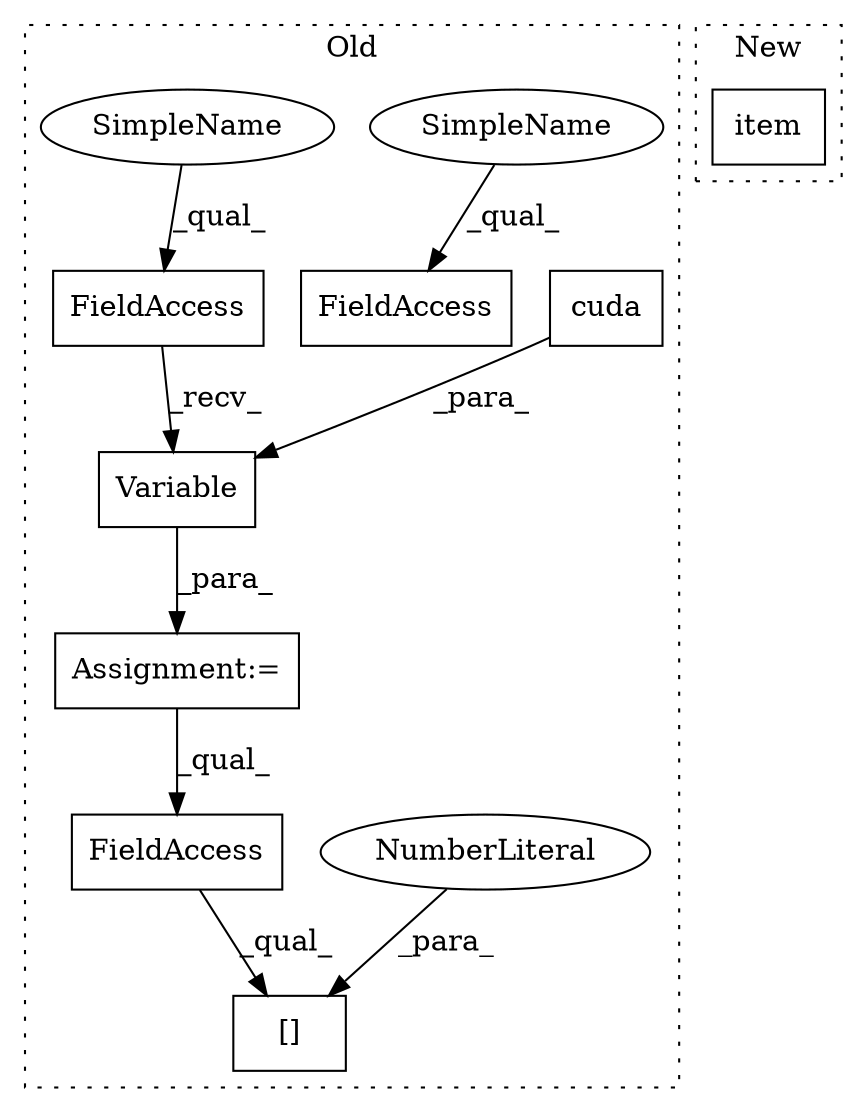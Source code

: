 digraph G {
subgraph cluster0 {
1 [label="cuda" a="32" s="8896" l="6" shape="box"];
3 [label="Assignment:=" a="7" s="8864" l="1" shape="box"];
4 [label="[]" a="2" s="10473,10484" l="10,1" shape="box"];
5 [label="NumberLiteral" a="34" s="10483" l="1" shape="ellipse"];
6 [label="FieldAccess" a="22" s="10473" l="9" shape="box"];
7 [label="Variable" a="32" s="8880,8907" l="9,1" shape="box"];
8 [label="FieldAccess" a="22" s="8865" l="14" shape="box"];
9 [label="FieldAccess" a="22" s="8927" l="14" shape="box"];
10 [label="SimpleName" a="42" s="8927" l="5" shape="ellipse"];
11 [label="SimpleName" a="42" s="8865" l="5" shape="ellipse"];
label = "Old";
style="dotted";
}
subgraph cluster1 {
2 [label="item" a="32" s="10328" l="6" shape="box"];
label = "New";
style="dotted";
}
1 -> 7 [label="_para_"];
3 -> 6 [label="_qual_"];
5 -> 4 [label="_para_"];
6 -> 4 [label="_qual_"];
7 -> 3 [label="_para_"];
8 -> 7 [label="_recv_"];
10 -> 9 [label="_qual_"];
11 -> 8 [label="_qual_"];
}